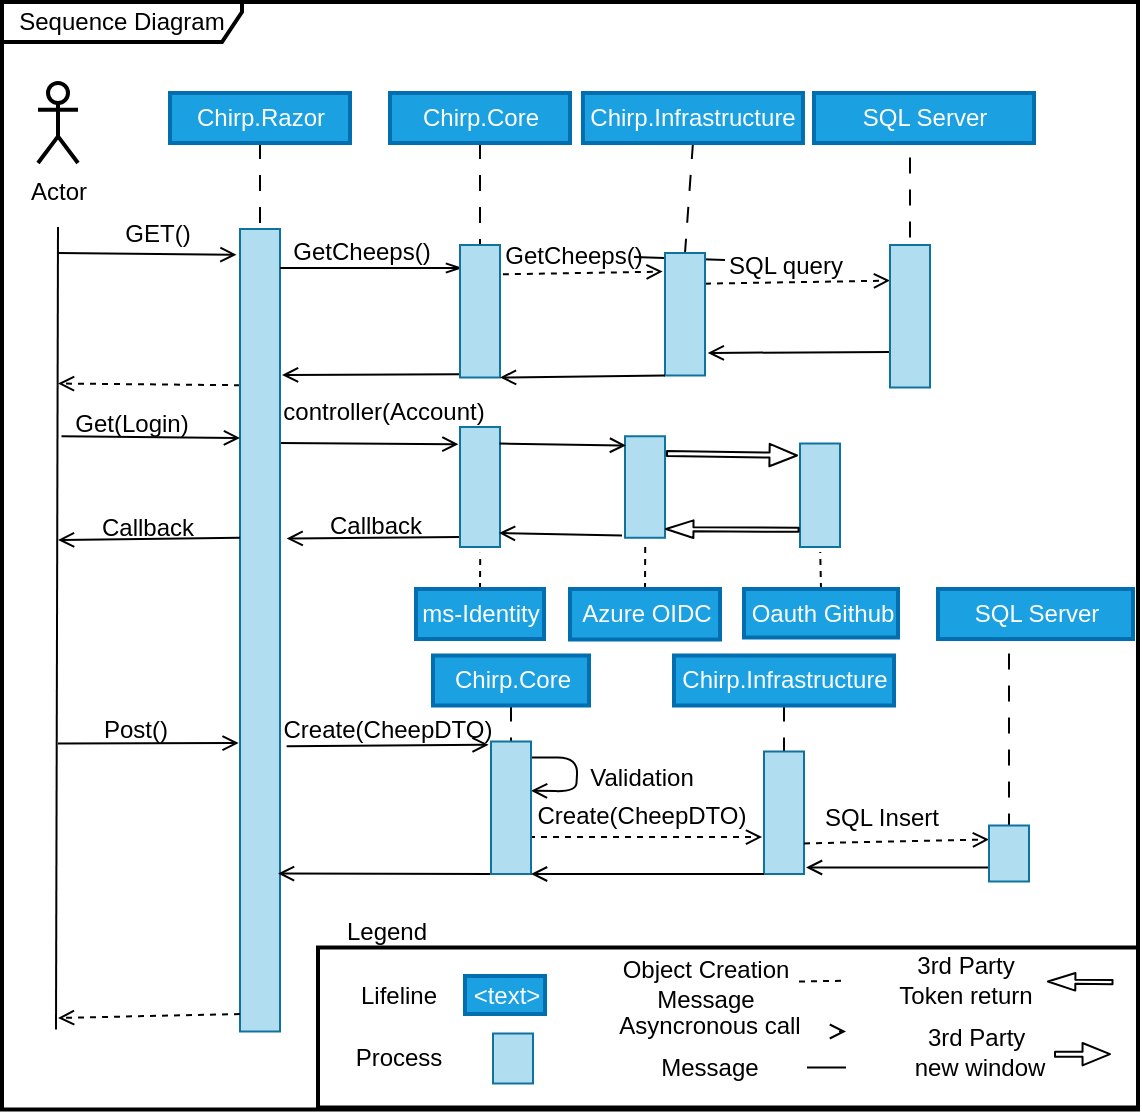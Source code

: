 <mxfile scale="1" border="15">
    <diagram id="P1_l5S4KwSt_gh0cUGt6" name="Page-1">
        <mxGraphModel dx="461" dy="181" grid="0" gridSize="10" guides="1" tooltips="1" connect="1" arrows="1" fold="1" page="1" pageScale="1" pageWidth="827" pageHeight="1169" background="#ffffff" math="0" shadow="0">
            <root>
                <mxCell id="0"/>
                <mxCell id="1" parent="0"/>
                <mxCell id="87" value="Sequence Diagram" style="shape=umlFrame;whiteSpace=wrap;html=1;strokeColor=#000000;strokeWidth=2;width=120;height=20;" parent="1" vertex="1">
                    <mxGeometry x="40" y="70" width="568" height="553.75" as="geometry"/>
                </mxCell>
                <mxCell id="2" value="" style="rounded=0;whiteSpace=wrap;html=1;sketch=0;strokeColor=#000000;strokeWidth=2;fontColor=#000000;fillColor=none;gradientColor=none;" parent="1" vertex="1">
                    <mxGeometry x="198" y="542.75" width="410" height="80" as="geometry"/>
                </mxCell>
                <mxCell id="3" style="edgeStyle=none;html=1;entryX=0.5;entryY=0;entryDx=0;entryDy=0;dashed=1;dashPattern=8 8;strokeColor=#000000;fontColor=#000000;endArrow=none;endFill=0;exitX=0.5;exitY=1;exitDx=0;exitDy=0;" parent="1" source="4" target="10" edge="1">
                    <mxGeometry relative="1" as="geometry">
                        <mxPoint x="169" y="145.5" as="sourcePoint"/>
                    </mxGeometry>
                </mxCell>
                <mxCell id="4" value="Chirp.Razor" style="html=1;strokeColor=#006EAF;strokeWidth=2;fillColor=#1ba1e2;fontColor=#ffffff;" parent="1" vertex="1">
                    <mxGeometry x="124" y="115.5" width="90" height="25" as="geometry"/>
                </mxCell>
                <mxCell id="5" value="&lt;font color=&quot;#000000&quot;&gt;Actor&lt;/font&gt;" style="shape=umlActor;verticalLabelPosition=bottom;verticalAlign=top;html=1;strokeColor=#000000;strokeWidth=2;" parent="1" vertex="1">
                    <mxGeometry x="58" y="110.5" width="20" height="40" as="geometry"/>
                </mxCell>
                <mxCell id="6" value="" style="endArrow=none;html=1;strokeColor=#000000;" parent="1" edge="1">
                    <mxGeometry width="50" height="50" relative="1" as="geometry">
                        <mxPoint x="68" y="182.5" as="sourcePoint"/>
                        <mxPoint x="67" y="583.75" as="targetPoint"/>
                    </mxGeometry>
                </mxCell>
                <mxCell id="7" value="" style="endArrow=open;html=1;strokeColor=#000000;fontColor=#000000;endFill=0;entryX=-0.088;entryY=0.032;entryDx=0;entryDy=0;entryPerimeter=0;" parent="1" target="10" edge="1">
                    <mxGeometry width="50" height="50" relative="1" as="geometry">
                        <mxPoint x="68" y="195.5" as="sourcePoint"/>
                        <mxPoint x="188" y="195.5" as="targetPoint"/>
                    </mxGeometry>
                </mxCell>
                <mxCell id="8" style="edgeStyle=none;html=1;exitX=0;exitY=0.414;exitDx=0;exitDy=0;dashed=1;strokeColor=#000000;fontColor=#000000;endArrow=open;endFill=0;targetPerimeterSpacing=18;exitPerimeter=0;" parent="1" edge="1">
                    <mxGeometry relative="1" as="geometry">
                        <mxPoint x="68" y="260.75" as="targetPoint"/>
                        <mxPoint x="159" y="261.617" as="sourcePoint"/>
                    </mxGeometry>
                </mxCell>
                <mxCell id="9" style="edgeStyle=none;html=1;exitX=1;exitY=0.75;exitDx=0;exitDy=0;strokeColor=#000000;fontColor=#000000;endArrow=open;endFill=0;targetPerimeterSpacing=18;entryX=-0.039;entryY=0.144;entryDx=0;entryDy=0;entryPerimeter=0;" parent="1" target="31" edge="1">
                    <mxGeometry relative="1" as="geometry">
                        <mxPoint x="269" y="290.44" as="targetPoint"/>
                        <mxPoint x="179" y="290.5" as="sourcePoint"/>
                    </mxGeometry>
                </mxCell>
                <mxCell id="10" value="" style="html=1;strokeColor=#10739e;strokeWidth=1;fillColor=#b1ddf0;" parent="1" vertex="1">
                    <mxGeometry x="159" y="183.5" width="20" height="401.25" as="geometry"/>
                </mxCell>
                <mxCell id="11" value="GET()" style="text;html=1;strokeColor=none;fillColor=none;align=center;verticalAlign=middle;whiteSpace=wrap;rounded=0;strokeWidth=1;fontColor=#000000;" parent="1" vertex="1">
                    <mxGeometry x="88" y="175.5" width="60" height="20" as="geometry"/>
                </mxCell>
                <mxCell id="12" style="edgeStyle=none;html=1;entryX=0.5;entryY=0;entryDx=0;entryDy=0;dashed=1;dashPattern=8 8;strokeColor=#000000;fontColor=#000000;endArrow=none;endFill=0;exitX=0.5;exitY=1;exitDx=0;exitDy=0;" parent="1" source="13" target="28" edge="1">
                    <mxGeometry relative="1" as="geometry">
                        <mxPoint x="429" y="133.0" as="sourcePoint"/>
                    </mxGeometry>
                </mxCell>
                <mxCell id="13" value="Chirp.Infrastructure" style="html=1;strokeColor=#006EAF;strokeWidth=2;fillColor=#1ba1e2;fontColor=#ffffff;" parent="1" vertex="1">
                    <mxGeometry x="330.48" y="115.5" width="110" height="25" as="geometry"/>
                </mxCell>
                <mxCell id="14" style="edgeStyle=none;html=1;entryX=0;entryY=0.25;entryDx=0;entryDy=0;dashed=1;strokeColor=#000000;fontColor=#000000;endArrow=open;endFill=0;targetPerimeterSpacing=18;exitX=1;exitY=0.25;exitDx=0;exitDy=0;startArrow=none;" parent="1" source="28" target="24" edge="1">
                    <mxGeometry relative="1" as="geometry">
                        <mxPoint x="471.5" y="196.5" as="sourcePoint"/>
                        <mxPoint x="512" y="218.365" as="targetPoint"/>
                    </mxGeometry>
                </mxCell>
                <mxCell id="15" style="edgeStyle=none;html=1;exitX=0.5;exitY=1;exitDx=0;exitDy=0;entryX=0.5;entryY=0;entryDx=0;entryDy=0;dashed=1;dashPattern=8 8;strokeColor=#000000;fontColor=#000000;endArrow=none;endFill=0;" parent="1" source="16" target="27" edge="1">
                    <mxGeometry relative="1" as="geometry"/>
                </mxCell>
                <mxCell id="16" value="Chirp.Core" style="html=1;strokeColor=#006EAF;strokeWidth=2;fillColor=#1ba1e2;fontColor=#ffffff;" parent="1" vertex="1">
                    <mxGeometry x="234" y="115.5" width="90" height="25" as="geometry"/>
                </mxCell>
                <mxCell id="17" style="edgeStyle=none;html=1;exitX=1.072;exitY=0.221;exitDx=0;exitDy=0;strokeColor=#000000;fontColor=#000000;endArrow=open;endFill=0;dashed=1;entryX=-0.059;entryY=0.152;entryDx=0;entryDy=0;entryPerimeter=0;exitPerimeter=0;" parent="1" source="27" target="28" edge="1">
                    <mxGeometry relative="1" as="geometry">
                        <mxPoint x="290" y="212" as="sourcePoint"/>
                        <mxPoint x="370" y="220.75" as="targetPoint"/>
                    </mxGeometry>
                </mxCell>
                <mxCell id="18" value="" style="endArrow=openThin;html=1;strokeColor=#000000;fontColor=#000000;exitX=1;exitY=0.25;exitDx=0;exitDy=0;entryX=0;entryY=0.25;entryDx=0;entryDy=0;endFill=0;" parent="1" edge="1">
                    <mxGeometry width="50" height="50" relative="1" as="geometry">
                        <mxPoint x="179" y="203" as="sourcePoint"/>
                        <mxPoint x="270" y="203" as="targetPoint"/>
                    </mxGeometry>
                </mxCell>
                <mxCell id="19" value="" style="edgeStyle=none;html=1;endArrow=none;endFill=0;" parent="1" source="20" edge="1">
                    <mxGeometry relative="1" as="geometry">
                        <mxPoint x="401.5" y="198.966" as="targetPoint"/>
                    </mxGeometry>
                </mxCell>
                <mxCell id="20" value="GetCheeps()" style="text;html=1;strokeColor=none;fillColor=none;align=center;verticalAlign=middle;whiteSpace=wrap;rounded=0;strokeWidth=1;fontColor=#000000;" parent="1" vertex="1">
                    <mxGeometry x="296" y="186.5" width="60" height="20" as="geometry"/>
                </mxCell>
                <mxCell id="21" style="edgeStyle=none;html=1;entryX=0.5;entryY=0;entryDx=0;entryDy=0;dashed=1;dashPattern=8 8;strokeColor=#000000;fontColor=#000000;endArrow=none;endFill=0;" parent="1" target="24" edge="1">
                    <mxGeometry relative="1" as="geometry">
                        <mxPoint x="494" y="147.75" as="sourcePoint"/>
                    </mxGeometry>
                </mxCell>
                <mxCell id="22" value="SQL Server" style="html=1;strokeColor=#006EAF;strokeWidth=2;fillColor=#1ba1e2;fontColor=#ffffff;" parent="1" vertex="1">
                    <mxGeometry x="446" y="115.5" width="110" height="25" as="geometry"/>
                </mxCell>
                <mxCell id="23" style="edgeStyle=none;html=1;exitX=0;exitY=0.75;exitDx=0;exitDy=0;strokeColor=#000000;fontColor=#000000;endArrow=open;endFill=0;targetPerimeterSpacing=18;entryX=1.069;entryY=0.816;entryDx=0;entryDy=0;entryPerimeter=0;" parent="1" source="24" target="28" edge="1">
                    <mxGeometry relative="1" as="geometry">
                        <mxPoint x="484.24" y="285.236" as="sourcePoint"/>
                        <mxPoint x="393.56" y="284.906" as="targetPoint"/>
                    </mxGeometry>
                </mxCell>
                <mxCell id="24" value="" style="html=1;strokeColor=#10739e;strokeWidth=1;fillColor=#b1ddf0;" parent="1" vertex="1">
                    <mxGeometry x="484" y="191.5" width="20" height="71.25" as="geometry"/>
                </mxCell>
                <mxCell id="25" value="GetCheeps()" style="text;html=1;strokeColor=none;fillColor=none;align=center;verticalAlign=middle;whiteSpace=wrap;rounded=0;strokeWidth=1;fontColor=#000000;" parent="1" vertex="1">
                    <mxGeometry x="190" y="184.5" width="60" height="20" as="geometry"/>
                </mxCell>
                <mxCell id="26" style="edgeStyle=none;html=1;strokeColor=#000000;fontColor=#000000;endArrow=open;endFill=0;targetPerimeterSpacing=18;entryX=1;entryY=0.5;entryDx=0;entryDy=0;exitX=-0.075;exitY=0.833;exitDx=0;exitDy=0;exitPerimeter=0;" parent="1" edge="1">
                    <mxGeometry relative="1" as="geometry">
                        <mxPoint x="268.5" y="256.169" as="sourcePoint"/>
                        <mxPoint x="180" y="256.5" as="targetPoint"/>
                    </mxGeometry>
                </mxCell>
                <mxCell id="27" value="" style="html=1;strokeColor=#10739e;strokeWidth=1;fillColor=#b1ddf0;" parent="1" vertex="1">
                    <mxGeometry x="269" y="191.5" width="20" height="66.25" as="geometry"/>
                </mxCell>
                <mxCell id="28" value="" style="html=1;strokeColor=#10739e;strokeWidth=1;fillColor=#b1ddf0;" parent="1" vertex="1">
                    <mxGeometry x="371.5" y="195.5" width="20" height="61.25" as="geometry"/>
                </mxCell>
                <mxCell id="29" value="&lt;span dir=&quot;ltr&quot; class=&quot;ui-provider buk bul bln bum bun buo bup buq bur bus but buu buv buw bux buy buz bva bvb bvc bvd bve bvf bvg bvh bvi bvj bvk bvl bvm bvn bvo bvp bvq bvr&quot;&gt;controller&lt;/span&gt;(Account)" style="text;html=1;strokeColor=none;fillColor=none;align=center;verticalAlign=middle;whiteSpace=wrap;rounded=0;strokeWidth=1;fontColor=#000000;" parent="1" vertex="1">
                    <mxGeometry x="196.0" y="264.5" width="70" height="20" as="geometry"/>
                </mxCell>
                <mxCell id="30" style="edgeStyle=none;html=1;exitX=0;exitY=0.75;exitDx=0;exitDy=0;strokeColor=#000000;fontColor=#000000;endArrow=open;endFill=0;targetPerimeterSpacing=18;entryX=1.166;entryY=0.683;entryDx=0;entryDy=0;entryPerimeter=0;" parent="1" edge="1">
                    <mxGeometry relative="1" as="geometry">
                        <mxPoint x="182.32" y="338.296" as="targetPoint"/>
                        <mxPoint x="269" y="337.5" as="sourcePoint"/>
                    </mxGeometry>
                </mxCell>
                <mxCell id="31" value="" style="html=1;strokeColor=#10739e;strokeWidth=1;fillColor=#b1ddf0;" parent="1" vertex="1">
                    <mxGeometry x="269" y="282.5" width="20" height="60" as="geometry"/>
                </mxCell>
                <mxCell id="32" style="edgeStyle=none;html=1;exitX=0.5;exitY=0;exitDx=0;exitDy=0;entryX=0.506;entryY=1.049;entryDx=0;entryDy=0;entryPerimeter=0;strokeColor=#000000;fontColor=#000000;endArrow=none;endFill=0;targetPerimeterSpacing=18;dashed=1;" parent="1" source="33" target="31" edge="1">
                    <mxGeometry relative="1" as="geometry"/>
                </mxCell>
                <mxCell id="33" value="ms-Identity" style="html=1;strokeColor=#006EAF;strokeWidth=2;fillColor=#1ba1e2;fontColor=#ffffff;" parent="1" vertex="1">
                    <mxGeometry x="247" y="363.5" width="64" height="25" as="geometry"/>
                </mxCell>
                <mxCell id="34" value="Callback" style="text;html=1;strokeColor=none;fillColor=none;align=center;verticalAlign=middle;whiteSpace=wrap;rounded=0;strokeWidth=1;fontColor=#000000;" parent="1" vertex="1">
                    <mxGeometry x="192.0" y="321.5" width="70" height="20" as="geometry"/>
                </mxCell>
                <mxCell id="35" value="" style="html=1;strokeColor=#10739e;strokeWidth=1;fillColor=#b1ddf0;" parent="1" vertex="1">
                    <mxGeometry x="285.5" y="585.75" width="20" height="25" as="geometry"/>
                </mxCell>
                <mxCell id="36" value="Process" style="text;html=1;strokeColor=none;fillColor=none;align=center;verticalAlign=middle;whiteSpace=wrap;rounded=0;sketch=0;strokeWidth=2;fontColor=#000000;" parent="1" vertex="1">
                    <mxGeometry x="209" y="588.75" width="59" height="19" as="geometry"/>
                </mxCell>
                <mxCell id="37" style="edgeStyle=none;html=1;entryX=0;entryY=0.25;entryDx=0;entryDy=0;dashed=1;strokeColor=#000000;fontColor=#000000;endArrow=none;endFill=0;targetPerimeterSpacing=18;" parent="1" edge="1">
                    <mxGeometry relative="1" as="geometry">
                        <mxPoint x="438.5" y="559.75" as="sourcePoint"/>
                        <mxPoint x="462" y="559.365" as="targetPoint"/>
                    </mxGeometry>
                </mxCell>
                <mxCell id="38" value="Object Creation Message" style="text;html=1;strokeColor=none;fillColor=none;align=center;verticalAlign=middle;whiteSpace=wrap;rounded=0;sketch=0;strokeWidth=2;fontColor=#000000;" parent="1" vertex="1">
                    <mxGeometry x="343.5" y="551.75" width="96" height="19" as="geometry"/>
                </mxCell>
                <mxCell id="39" style="edgeStyle=none;html=1;entryX=0;entryY=0.25;entryDx=0;entryDy=0;strokeColor=#000000;fontColor=#000000;endArrow=open;endFill=0;targetPerimeterSpacing=1;startArrow=none;startFill=0;" parent="1" edge="1">
                    <mxGeometry relative="1" as="geometry">
                        <mxPoint x="458.5" y="584.75" as="sourcePoint"/>
                        <mxPoint x="462" y="584.755" as="targetPoint"/>
                    </mxGeometry>
                </mxCell>
                <mxCell id="40" value="Asyncronous call" style="text;html=1;strokeColor=none;fillColor=none;align=center;verticalAlign=middle;whiteSpace=wrap;rounded=0;sketch=0;strokeWidth=2;fontColor=#000000;" parent="1" vertex="1">
                    <mxGeometry x="346" y="572.75" width="96" height="19" as="geometry"/>
                </mxCell>
                <mxCell id="41" style="edgeStyle=none;html=1;entryX=0;entryY=0.25;entryDx=0;entryDy=0;strokeColor=#000000;fontColor=#000000;endArrow=none;endFill=0;targetPerimeterSpacing=18;" parent="1" edge="1">
                    <mxGeometry relative="1" as="geometry">
                        <mxPoint x="442.5" y="602.75" as="sourcePoint"/>
                        <mxPoint x="462" y="602.745" as="targetPoint"/>
                    </mxGeometry>
                </mxCell>
                <mxCell id="42" value="Message" style="text;html=1;strokeColor=none;fillColor=none;align=center;verticalAlign=middle;whiteSpace=wrap;rounded=0;sketch=0;strokeWidth=2;fontColor=#000000;" parent="1" vertex="1">
                    <mxGeometry x="346" y="593.75" width="96" height="19" as="geometry"/>
                </mxCell>
                <mxCell id="43" value="&amp;lt;text&amp;gt;" style="html=1;strokeColor=#006EAF;strokeWidth=2;fillColor=#1ba1e2;fontColor=#ffffff;" parent="1" vertex="1">
                    <mxGeometry x="271.5" y="557" width="40" height="19" as="geometry"/>
                </mxCell>
                <mxCell id="44" value="Lifeline" style="text;html=1;strokeColor=none;fillColor=none;align=center;verticalAlign=middle;whiteSpace=wrap;rounded=0;sketch=0;strokeWidth=2;fontColor=#000000;" parent="1" vertex="1">
                    <mxGeometry x="209" y="557" width="59" height="19" as="geometry"/>
                </mxCell>
                <mxCell id="45" value="Legend" style="text;html=1;strokeColor=none;fillColor=none;align=center;verticalAlign=middle;whiteSpace=wrap;rounded=0;sketch=0;strokeWidth=2;fontColor=#000000;shadow=1;" parent="1" vertex="1">
                    <mxGeometry x="202.5" y="525.75" width="59" height="19" as="geometry"/>
                </mxCell>
                <mxCell id="46" style="edgeStyle=none;html=1;strokeColor=#000000;fontColor=#000000;endArrow=open;endFill=0;targetPerimeterSpacing=18;exitX=0;exitY=1;exitDx=0;exitDy=0;entryX=1;entryY=1;entryDx=0;entryDy=0;" parent="1" source="28" target="27" edge="1">
                    <mxGeometry relative="1" as="geometry">
                        <mxPoint x="371.5" y="244.13" as="sourcePoint"/>
                        <mxPoint x="288.5" y="243.38" as="targetPoint"/>
                    </mxGeometry>
                </mxCell>
                <mxCell id="47" value="" style="html=1;strokeColor=#10739e;strokeWidth=1;fillColor=#b1ddf0;" parent="1" vertex="1">
                    <mxGeometry x="351.5" y="287.13" width="20" height="50.75" as="geometry"/>
                </mxCell>
                <mxCell id="48" style="edgeStyle=none;html=1;exitX=0.5;exitY=0;exitDx=0;exitDy=0;entryX=0.506;entryY=1.049;entryDx=0;entryDy=0;entryPerimeter=0;strokeColor=#000000;fontColor=#000000;endArrow=none;endFill=0;targetPerimeterSpacing=18;dashed=1;" parent="1" source="49" target="47" edge="1">
                    <mxGeometry relative="1" as="geometry"/>
                </mxCell>
                <mxCell id="49" value="Azure OIDC" style="html=1;strokeColor=#006EAF;strokeWidth=2;fillColor=#1ba1e2;fontColor=#ffffff;" parent="1" vertex="1">
                    <mxGeometry x="324" y="363.5" width="75" height="25.25" as="geometry"/>
                </mxCell>
                <mxCell id="50" value="" style="html=1;strokeColor=#10739e;strokeWidth=1;fillColor=#b1ddf0;" parent="1" vertex="1">
                    <mxGeometry x="439" y="290.75" width="20" height="51.75" as="geometry"/>
                </mxCell>
                <mxCell id="51" style="edgeStyle=none;html=1;exitX=0.5;exitY=0;exitDx=0;exitDy=0;entryX=0.506;entryY=1.049;entryDx=0;entryDy=0;entryPerimeter=0;strokeColor=#000000;fontColor=#000000;endArrow=none;endFill=0;targetPerimeterSpacing=18;dashed=1;" parent="1" source="52" target="50" edge="1">
                    <mxGeometry relative="1" as="geometry"/>
                </mxCell>
                <mxCell id="52" value="Oauth Github" style="html=1;strokeColor=#006EAF;strokeWidth=2;fillColor=#1ba1e2;fontColor=#ffffff;" parent="1" vertex="1">
                    <mxGeometry x="411" y="363.5" width="77" height="24.25" as="geometry"/>
                </mxCell>
                <mxCell id="53" style="edgeStyle=none;html=1;exitX=1;exitY=0.75;exitDx=0;exitDy=0;strokeColor=#000000;fontColor=#000000;endArrow=open;endFill=0;targetPerimeterSpacing=18;" parent="1" edge="1">
                    <mxGeometry relative="1" as="geometry">
                        <mxPoint x="352" y="291.75" as="targetPoint"/>
                        <mxPoint x="288.78" y="290.75" as="sourcePoint"/>
                    </mxGeometry>
                </mxCell>
                <mxCell id="54" style="edgeStyle=none;html=1;exitX=1;exitY=0.75;exitDx=0;exitDy=0;strokeColor=#000000;fontColor=#000000;endArrow=open;endFill=0;targetPerimeterSpacing=7;rounded=1;shape=flexArrow;endWidth=7.718;endSize=4.244;strokeWidth=1;startSize=0;width=2.486;" parent="1" edge="1">
                    <mxGeometry relative="1" as="geometry">
                        <mxPoint x="438" y="296.75" as="targetPoint"/>
                        <mxPoint x="372" y="295.75" as="sourcePoint"/>
                    </mxGeometry>
                </mxCell>
                <mxCell id="55" style="edgeStyle=none;html=1;exitX=1;exitY=0.75;exitDx=0;exitDy=0;strokeColor=#000000;fontColor=#000000;endArrow=none;endFill=0;targetPerimeterSpacing=18;startArrow=open;startFill=0;" parent="1" edge="1">
                    <mxGeometry relative="1" as="geometry">
                        <mxPoint x="350" y="336.75" as="targetPoint"/>
                        <mxPoint x="288.5" y="335.5" as="sourcePoint"/>
                    </mxGeometry>
                </mxCell>
                <mxCell id="56" style="edgeStyle=none;html=1;exitX=1;exitY=0.75;exitDx=0;exitDy=0;strokeColor=#000000;fontColor=#000000;endArrow=none;endFill=0;targetPerimeterSpacing=7;rounded=1;shape=flexArrow;endWidth=7.718;endSize=4.244;strokeWidth=1;startSize=4.244;width=2.034;startArrow=block;startWidth=5.78;entryX=-0.01;entryY=0.834;entryDx=0;entryDy=0;entryPerimeter=0;" parent="1" target="50" edge="1">
                    <mxGeometry relative="1" as="geometry">
                        <mxPoint x="437.5" y="334.5" as="targetPoint"/>
                        <mxPoint x="371.5" y="333.5" as="sourcePoint"/>
                    </mxGeometry>
                </mxCell>
                <mxCell id="57" value="" style="endArrow=open;html=1;strokeColor=#000000;fontColor=#000000;endFill=0;entryX=-0.033;entryY=0.061;entryDx=0;entryDy=0;entryPerimeter=0;" parent="1" edge="1">
                    <mxGeometry width="50" height="50" relative="1" as="geometry">
                        <mxPoint x="68" y="440.75" as="sourcePoint"/>
                        <mxPoint x="158.34" y="440.549" as="targetPoint"/>
                    </mxGeometry>
                </mxCell>
                <mxCell id="58" style="edgeStyle=none;html=1;exitX=0;exitY=1;exitDx=0;exitDy=0;dashed=1;strokeColor=#000000;fontColor=#000000;endArrow=open;endFill=0;targetPerimeterSpacing=18;" parent="1" edge="1">
                    <mxGeometry relative="1" as="geometry">
                        <mxPoint x="68" y="578" as="targetPoint"/>
                        <mxPoint x="159" y="576.0" as="sourcePoint"/>
                    </mxGeometry>
                </mxCell>
                <mxCell id="59" value="Post()" style="text;html=1;strokeColor=none;fillColor=none;align=center;verticalAlign=middle;whiteSpace=wrap;rounded=0;strokeWidth=1;fontColor=#000000;" parent="1" vertex="1">
                    <mxGeometry x="77" y="423.75" width="60" height="20" as="geometry"/>
                </mxCell>
                <mxCell id="60" style="edgeStyle=none;html=1;entryX=0.5;entryY=0;entryDx=0;entryDy=0;dashed=1;dashPattern=8 8;strokeColor=#000000;fontColor=#000000;endArrow=none;endFill=0;exitX=0.5;exitY=1;exitDx=0;exitDy=0;" parent="1" source="61" target="69" edge="1">
                    <mxGeometry relative="1" as="geometry">
                        <mxPoint x="383.5" y="381.25" as="sourcePoint"/>
                    </mxGeometry>
                </mxCell>
                <mxCell id="61" value="Chirp.Infrastructure" style="html=1;strokeColor=#006EAF;strokeWidth=2;fillColor=#1ba1e2;fontColor=#ffffff;" parent="1" vertex="1">
                    <mxGeometry x="376" y="396.75" width="110" height="25" as="geometry"/>
                </mxCell>
                <mxCell id="62" style="edgeStyle=none;html=1;exitX=0.5;exitY=1;exitDx=0;exitDy=0;entryX=0.5;entryY=0;entryDx=0;entryDy=0;dashed=1;dashPattern=8 8;strokeColor=#000000;fontColor=#000000;endArrow=none;endFill=0;" parent="1" source="63" target="68" edge="1">
                    <mxGeometry relative="1" as="geometry"/>
                </mxCell>
                <mxCell id="63" value="Chirp.Core" style="html=1;strokeColor=#006EAF;strokeWidth=2;fillColor=#1ba1e2;fontColor=#ffffff;" parent="1" vertex="1">
                    <mxGeometry x="255.5" y="396.75" width="78" height="25" as="geometry"/>
                </mxCell>
                <mxCell id="64" style="edgeStyle=none;html=1;exitX=0.95;exitY=0.192;exitDx=0;exitDy=0;strokeColor=#000000;fontColor=#000000;endArrow=open;endFill=0;dashed=1;entryX=-0.048;entryY=0.127;entryDx=0;entryDy=0;entryPerimeter=0;exitPerimeter=0;" parent="1" edge="1">
                    <mxGeometry relative="1" as="geometry">
                        <mxPoint x="303.5" y="487.47" as="sourcePoint"/>
                        <mxPoint x="420.04" y="487.529" as="targetPoint"/>
                    </mxGeometry>
                </mxCell>
                <mxCell id="65" value="Create(CheepDTO)" style="text;html=1;strokeColor=none;fillColor=none;align=center;verticalAlign=middle;whiteSpace=wrap;rounded=0;strokeWidth=1;fontColor=#000000;" parent="1" vertex="1">
                    <mxGeometry x="330.48" y="466.75" width="60" height="20" as="geometry"/>
                </mxCell>
                <mxCell id="66" style="edgeStyle=none;rounded=1;html=1;exitX=1;exitY=0;exitDx=0;exitDy=0;strokeColor=#000000;strokeWidth=1;startArrow=none;startFill=0;endArrow=open;endFill=0;targetPerimeterSpacing=7;entryX=1;entryY=0.25;entryDx=0;entryDy=0;" parent="1" edge="1">
                    <mxGeometry relative="1" as="geometry">
                        <mxPoint x="304.5" y="464.312" as="targetPoint"/>
                        <mxPoint x="304.5" y="447.75" as="sourcePoint"/>
                        <Array as="points">
                            <mxPoint x="328" y="447.75"/>
                            <mxPoint x="327" y="464.75"/>
                        </Array>
                    </mxGeometry>
                </mxCell>
                <mxCell id="67" style="edgeStyle=none;rounded=1;html=1;exitX=0;exitY=1;exitDx=0;exitDy=0;strokeColor=#000000;strokeWidth=1;startArrow=none;startFill=0;endArrow=open;endFill=0;targetPerimeterSpacing=7;" parent="1" source="68" edge="1">
                    <mxGeometry relative="1" as="geometry">
                        <mxPoint x="178" y="505.75" as="targetPoint"/>
                    </mxGeometry>
                </mxCell>
                <mxCell id="68" value="" style="html=1;strokeColor=#10739e;strokeWidth=1;fillColor=#b1ddf0;" parent="1" vertex="1">
                    <mxGeometry x="284.5" y="439.75" width="20" height="66.25" as="geometry"/>
                </mxCell>
                <mxCell id="69" value="" style="html=1;strokeColor=#10739e;strokeWidth=1;fillColor=#b1ddf0;" parent="1" vertex="1">
                    <mxGeometry x="421" y="444.75" width="20" height="61.25" as="geometry"/>
                </mxCell>
                <mxCell id="70" style="edgeStyle=none;html=1;strokeColor=#000000;fontColor=#000000;endArrow=open;endFill=0;targetPerimeterSpacing=18;exitX=0;exitY=1;exitDx=0;exitDy=0;entryX=1;entryY=1;entryDx=0;entryDy=0;" parent="1" source="69" target="68" edge="1">
                    <mxGeometry relative="1" as="geometry">
                        <mxPoint x="326" y="492.38" as="sourcePoint"/>
                        <mxPoint x="243" y="491.63" as="targetPoint"/>
                    </mxGeometry>
                </mxCell>
                <mxCell id="71" value="" style="endArrow=open;html=1;rounded=1;strokeColor=#000000;strokeWidth=1;targetPerimeterSpacing=7;exitX=1.165;exitY=0.134;exitDx=0;exitDy=0;exitPerimeter=0;entryX=-0.06;entryY=0.16;entryDx=0;entryDy=0;entryPerimeter=0;endFill=0;" parent="1" edge="1">
                    <mxGeometry width="50" height="50" relative="1" as="geometry">
                        <mxPoint x="182.3" y="442.08" as="sourcePoint"/>
                        <mxPoint x="283.3" y="441.35" as="targetPoint"/>
                    </mxGeometry>
                </mxCell>
                <mxCell id="72" value="Create(CheepDTO)" style="text;html=1;strokeColor=none;fillColor=none;align=center;verticalAlign=middle;whiteSpace=wrap;rounded=0;strokeWidth=1;fontColor=#000000;" parent="1" vertex="1">
                    <mxGeometry x="203" y="423.75" width="60" height="20" as="geometry"/>
                </mxCell>
                <mxCell id="73" value="SQL query" style="text;html=1;strokeColor=none;fillColor=none;align=center;verticalAlign=middle;whiteSpace=wrap;rounded=0;strokeWidth=1;fontColor=#000000;" parent="1" vertex="1">
                    <mxGeometry x="402" y="191.5" width="60" height="20" as="geometry"/>
                </mxCell>
                <mxCell id="74" value="Validation" style="text;html=1;strokeColor=none;fillColor=none;align=center;verticalAlign=middle;whiteSpace=wrap;rounded=0;strokeWidth=1;fontColor=#000000;" parent="1" vertex="1">
                    <mxGeometry x="330.48" y="447.75" width="60" height="20" as="geometry"/>
                </mxCell>
                <mxCell id="75" style="edgeStyle=none;html=1;entryX=0;entryY=0.25;entryDx=0;entryDy=0;dashed=1;strokeColor=#000000;fontColor=#000000;endArrow=open;endFill=0;targetPerimeterSpacing=18;exitX=1;exitY=0.75;exitDx=0;exitDy=0;startArrow=none;" parent="1" source="69" target="79" edge="1">
                    <mxGeometry relative="1" as="geometry">
                        <mxPoint x="441" y="458.812" as="sourcePoint"/>
                        <mxPoint x="561.5" y="466.365" as="targetPoint"/>
                    </mxGeometry>
                </mxCell>
                <mxCell id="76" style="edgeStyle=none;html=1;entryX=0.5;entryY=0;entryDx=0;entryDy=0;dashed=1;dashPattern=8 8;strokeColor=#000000;fontColor=#000000;endArrow=none;endFill=0;" parent="1" target="79" edge="1">
                    <mxGeometry relative="1" as="geometry">
                        <mxPoint x="543.5" y="395.75" as="sourcePoint"/>
                    </mxGeometry>
                </mxCell>
                <mxCell id="77" value="SQL Server" style="html=1;strokeColor=#006EAF;strokeWidth=2;fillColor=#1ba1e2;fontColor=#ffffff;" parent="1" vertex="1">
                    <mxGeometry x="508" y="363.5" width="97.5" height="25" as="geometry"/>
                </mxCell>
                <mxCell id="78" style="edgeStyle=none;html=1;exitX=0;exitY=0.75;exitDx=0;exitDy=0;strokeColor=#000000;fontColor=#000000;endArrow=open;endFill=0;targetPerimeterSpacing=18;" parent="1" source="79" edge="1">
                    <mxGeometry relative="1" as="geometry">
                        <mxPoint x="533.74" y="533.236" as="sourcePoint"/>
                        <mxPoint x="442" y="502.75" as="targetPoint"/>
                    </mxGeometry>
                </mxCell>
                <mxCell id="79" value="" style="html=1;strokeColor=#10739e;strokeWidth=1;fillColor=#b1ddf0;" parent="1" vertex="1">
                    <mxGeometry x="533.5" y="481.75" width="20" height="28" as="geometry"/>
                </mxCell>
                <mxCell id="80" value="SQL Insert" style="text;html=1;strokeColor=none;fillColor=none;align=center;verticalAlign=middle;whiteSpace=wrap;rounded=0;strokeWidth=1;fontColor=#000000;" parent="1" vertex="1">
                    <mxGeometry x="449.5" y="467.75" width="60" height="20" as="geometry"/>
                </mxCell>
                <mxCell id="81" style="edgeStyle=none;html=1;exitX=1;exitY=0.75;exitDx=0;exitDy=0;strokeColor=#000000;fontColor=#000000;endArrow=none;endFill=0;targetPerimeterSpacing=7;rounded=1;shape=flexArrow;endWidth=7.718;endSize=4.244;strokeWidth=1;startSize=4.244;width=2.034;startArrow=block;startWidth=5.78;" parent="1" edge="1">
                    <mxGeometry relative="1" as="geometry">
                        <mxPoint x="595.75" y="560.08" as="targetPoint"/>
                        <mxPoint x="562.45" y="559.75" as="sourcePoint"/>
                    </mxGeometry>
                </mxCell>
                <mxCell id="82" style="edgeStyle=none;html=1;exitX=1;exitY=0.75;exitDx=0;exitDy=0;strokeColor=#000000;fontColor=#000000;endArrow=open;endFill=0;targetPerimeterSpacing=7;rounded=1;shape=flexArrow;endWidth=7.718;endSize=4.244;strokeWidth=1;startSize=0;width=2.486;" parent="1" edge="1">
                    <mxGeometry relative="1" as="geometry">
                        <mxPoint x="594.5" y="596.09" as="targetPoint"/>
                        <mxPoint x="566" y="596.09" as="sourcePoint"/>
                    </mxGeometry>
                </mxCell>
                <mxCell id="83" value="3rd Party&amp;nbsp;&lt;br&gt;new window" style="text;html=1;strokeColor=none;fillColor=none;align=center;verticalAlign=middle;whiteSpace=wrap;rounded=0;sketch=0;strokeWidth=2;fontColor=#000000;" parent="1" vertex="1">
                    <mxGeometry x="481" y="585.75" width="96" height="19" as="geometry"/>
                </mxCell>
                <mxCell id="84" value="3rd Party&lt;br&gt;Token return" style="text;html=1;strokeColor=none;fillColor=none;align=center;verticalAlign=middle;whiteSpace=wrap;rounded=0;sketch=0;strokeWidth=2;fontColor=#000000;" parent="1" vertex="1">
                    <mxGeometry x="474.25" y="549.75" width="96" height="19" as="geometry"/>
                </mxCell>
                <mxCell id="85" value="" style="endArrow=open;html=1;strokeColor=#000000;fontColor=#000000;endFill=0;entryX=-0.088;entryY=0.032;entryDx=0;entryDy=0;entryPerimeter=0;" parent="1" edge="1">
                    <mxGeometry width="50" height="50" relative="1" as="geometry">
                        <mxPoint x="69.76" y="287.13" as="sourcePoint"/>
                        <mxPoint x="159" y="287.97" as="targetPoint"/>
                    </mxGeometry>
                </mxCell>
                <mxCell id="86" value="Get(Login)" style="text;html=1;strokeColor=none;fillColor=none;align=center;verticalAlign=middle;whiteSpace=wrap;rounded=0;strokeWidth=1;fontColor=#000000;" parent="1" vertex="1">
                    <mxGeometry x="75" y="270.75" width="60" height="20" as="geometry"/>
                </mxCell>
                <mxCell id="89" style="edgeStyle=none;html=1;exitX=0;exitY=0.75;exitDx=0;exitDy=0;strokeColor=#000000;fontColor=#000000;endArrow=open;endFill=0;targetPerimeterSpacing=18;" parent="1" edge="1">
                    <mxGeometry relative="1" as="geometry">
                        <mxPoint x="68" y="339" as="targetPoint"/>
                        <mxPoint x="159" y="337.88" as="sourcePoint"/>
                    </mxGeometry>
                </mxCell>
                <mxCell id="90" value="Callback" style="text;html=1;strokeColor=none;fillColor=none;align=center;verticalAlign=middle;whiteSpace=wrap;rounded=0;strokeWidth=1;fontColor=#000000;" parent="1" vertex="1">
                    <mxGeometry x="78.0" y="322.5" width="70" height="20" as="geometry"/>
                </mxCell>
            </root>
        </mxGraphModel>
    </diagram>
</mxfile>